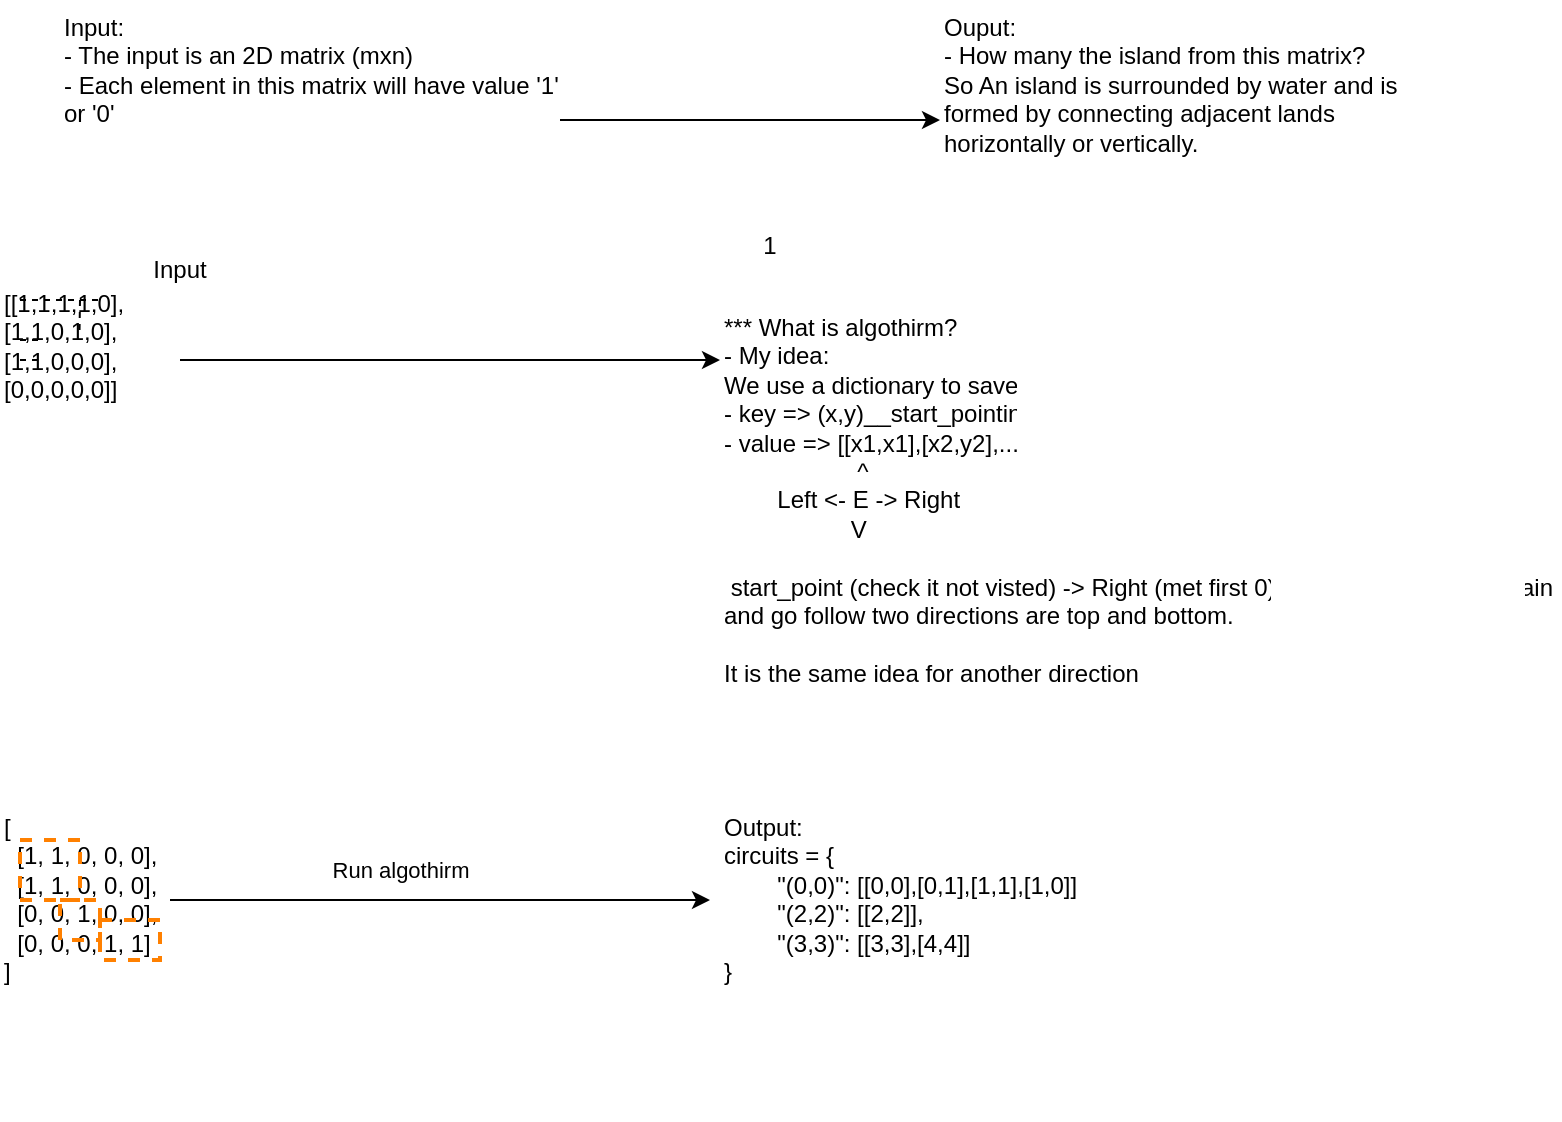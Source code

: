 <mxfile version="24.1.0" type="device">
  <diagram name="Page-1" id="SE0Pd3vN2Rl-mlT4ESwE">
    <mxGraphModel dx="1050" dy="621" grid="1" gridSize="10" guides="1" tooltips="1" connect="1" arrows="1" fold="1" page="1" pageScale="1" pageWidth="850" pageHeight="1100" math="0" shadow="0">
      <root>
        <mxCell id="0" />
        <mxCell id="1" parent="0" />
        <mxCell id="UxKhiTpBqrd-aujqjKo_-1" value="Input:&lt;br&gt;- The input is an 2D matrix (mxn)&lt;div&gt;- Each element in this matrix will have value &#39;1&#39; or &#39;0&#39;&lt;/div&gt;" style="text;html=1;align=left;verticalAlign=top;whiteSpace=wrap;rounded=0;" parent="1" vertex="1">
          <mxGeometry x="40" y="120" width="250" height="120" as="geometry" />
        </mxCell>
        <mxCell id="UxKhiTpBqrd-aujqjKo_-2" value="Ouput:&lt;br&gt;- How many the island from this matrix?&lt;div&gt;So An island is surrounded by water and is formed by connecting adjacent lands horizontally or vertically.&lt;/div&gt;" style="text;html=1;align=left;verticalAlign=top;whiteSpace=wrap;rounded=0;" parent="1" vertex="1">
          <mxGeometry x="480" y="120" width="250" height="120" as="geometry" />
        </mxCell>
        <mxCell id="UxKhiTpBqrd-aujqjKo_-3" value="" style="endArrow=classic;html=1;rounded=0;exitX=1;exitY=0.5;exitDx=0;exitDy=0;" parent="1" source="UxKhiTpBqrd-aujqjKo_-1" target="UxKhiTpBqrd-aujqjKo_-2" edge="1">
          <mxGeometry width="50" height="50" relative="1" as="geometry">
            <mxPoint x="400" y="350" as="sourcePoint" />
            <mxPoint x="450" y="300" as="targetPoint" />
          </mxGeometry>
        </mxCell>
        <mxCell id="SEo9ATav03enL17kAKzb-2" value="[&lt;span style=&quot;background-color: initial;&quot;&gt;[1,1,1,1,0],&lt;/span&gt;&lt;div&gt;&lt;span style=&quot;background-color: initial;&quot;&gt;[1,1,0,1,0],&lt;/span&gt;&lt;/div&gt;&lt;div&gt;&lt;span style=&quot;background-color: initial;&quot;&gt;[1,1,0,0,0],&lt;/span&gt;&lt;/div&gt;&lt;div&gt;&lt;span style=&quot;background-color: initial;&quot;&gt;[0,0,0,0,0]&lt;/span&gt;&lt;span style=&quot;background-color: initial;&quot;&gt;]&lt;/span&gt;&lt;/div&gt;" style="text;html=1;align=left;verticalAlign=top;resizable=0;points=[];autosize=1;strokeColor=none;fillColor=none;" parent="1" vertex="1">
          <mxGeometry x="10" y="258" width="80" height="70" as="geometry" />
        </mxCell>
        <mxCell id="SEo9ATav03enL17kAKzb-3" value="" style="endArrow=classic;html=1;rounded=0;" parent="1" edge="1">
          <mxGeometry width="50" height="50" relative="1" as="geometry">
            <mxPoint x="100" y="300" as="sourcePoint" />
            <mxPoint x="370" y="300" as="targetPoint" />
            <Array as="points" />
          </mxGeometry>
        </mxCell>
        <mxCell id="SEo9ATav03enL17kAKzb-4" value="Input" style="text;html=1;align=center;verticalAlign=middle;whiteSpace=wrap;rounded=0;" parent="1" vertex="1">
          <mxGeometry x="70" y="240" width="60" height="30" as="geometry" />
        </mxCell>
        <mxCell id="SEo9ATav03enL17kAKzb-5" value="1" style="text;html=1;align=center;verticalAlign=middle;whiteSpace=wrap;rounded=0;" parent="1" vertex="1">
          <mxGeometry x="365" y="228" width="60" height="30" as="geometry" />
        </mxCell>
        <mxCell id="SEo9ATav03enL17kAKzb-6" value="" style="endArrow=none;html=1;rounded=0;dashed=1;" parent="1" edge="1">
          <mxGeometry width="50" height="50" relative="1" as="geometry">
            <mxPoint x="20" y="270" as="sourcePoint" />
            <mxPoint x="60" y="270" as="targetPoint" />
          </mxGeometry>
        </mxCell>
        <mxCell id="SEo9ATav03enL17kAKzb-9" value="" style="endArrow=none;html=1;rounded=0;dashed=1;" parent="1" edge="1">
          <mxGeometry width="50" height="50" relative="1" as="geometry">
            <mxPoint x="20" y="300" as="sourcePoint" />
            <mxPoint x="30" y="300" as="targetPoint" />
          </mxGeometry>
        </mxCell>
        <mxCell id="SEo9ATav03enL17kAKzb-12" value="*** What is algothirm?&lt;div&gt;- My idea:&lt;/div&gt;&lt;div&gt;We use a dictionary to save all islands, with pair (key, value) as following:&lt;br&gt;- key =&amp;gt; (x,y)__start_pointing&lt;/div&gt;&lt;div&gt;- value =&amp;gt; [[x1,x1],[x2,y2],...[x_n,y_n]]&lt;br&gt;&lt;span style=&quot;white-space: pre;&quot;&gt;&#x9;&lt;/span&gt;&amp;nbsp; &amp;nbsp; &amp;nbsp; &amp;nbsp; &amp;nbsp; &amp;nbsp; ^&lt;/div&gt;&lt;div&gt;&amp;nbsp;&lt;span style=&quot;white-space: pre;&quot;&gt;&#x9;&lt;/span&gt;Left &amp;lt;-&amp;nbsp;E -&amp;gt; Right&lt;br&gt;&lt;/div&gt;&lt;div&gt;&amp;nbsp; &amp;nbsp;&lt;span style=&quot;white-space: pre;&quot;&gt;&#x9;&lt;/span&gt;&lt;span style=&quot;white-space: pre;&quot;&gt;&#x9;&lt;/span&gt;&amp;nbsp; &amp;nbsp;V&lt;/div&gt;&lt;div&gt;&lt;span style=&quot;background-color: initial;&quot;&gt;&amp;nbsp;&lt;/span&gt;&lt;/div&gt;&lt;div&gt;&amp;nbsp;start_point (check it not visted) -&amp;gt; Right (met first 0) (after then we back-again and go follow two directions are top and bottom.&lt;/div&gt;&lt;div&gt;&lt;br&gt;&lt;/div&gt;&lt;div&gt;It is the same idea for another direction&lt;/div&gt;&lt;div&gt;&lt;br&gt;&lt;/div&gt;&lt;div&gt;&lt;br&gt;&lt;/div&gt;" style="text;html=1;align=left;verticalAlign=top;whiteSpace=wrap;rounded=0;" parent="1" vertex="1">
          <mxGeometry x="370" y="270" width="420" height="230" as="geometry" />
        </mxCell>
        <mxCell id="SEo9ATav03enL17kAKzb-13" value="" style="endArrow=none;html=1;rounded=0;dashed=1;" parent="1" edge="1">
          <mxGeometry width="50" height="50" relative="1" as="geometry">
            <mxPoint x="20" y="290" as="sourcePoint" />
            <mxPoint x="30" y="290" as="targetPoint" />
          </mxGeometry>
        </mxCell>
        <mxCell id="SEo9ATav03enL17kAKzb-15" value="" style="endArrow=none;html=1;rounded=0;dashed=1;" parent="1" edge="1">
          <mxGeometry width="50" height="50" relative="1" as="geometry">
            <mxPoint x="50" y="270" as="sourcePoint" />
            <mxPoint x="49.72" y="288" as="targetPoint" />
          </mxGeometry>
        </mxCell>
        <mxCell id="Ic0fNwx5rt_i_ZE3ojGN-2" value="[&lt;div&gt;&amp;nbsp; [1, 1, 0, 0, 0],&lt;/div&gt;&lt;div&gt;&amp;nbsp; [1, 1, 0, 0, 0],&lt;/div&gt;&lt;div&gt;&amp;nbsp; [0, 0, 1, 0, 0],&lt;/div&gt;&lt;div&gt;&amp;nbsp; [0, 0, 0, 1, 1]&lt;/div&gt;&lt;div&gt;]&lt;/div&gt;" style="text;html=1;align=left;verticalAlign=top;resizable=0;points=[];autosize=1;strokeColor=none;fillColor=none;" vertex="1" parent="1">
          <mxGeometry x="10" y="520" width="100" height="100" as="geometry" />
        </mxCell>
        <mxCell id="Ic0fNwx5rt_i_ZE3ojGN-5" value="" style="rounded=0;whiteSpace=wrap;html=1;fillColor=none;strokeColor=#FF8000;strokeWidth=2;dashed=1;" vertex="1" parent="1">
          <mxGeometry x="20" y="540" width="30" height="30" as="geometry" />
        </mxCell>
        <mxCell id="Ic0fNwx5rt_i_ZE3ojGN-6" value="" style="rounded=0;whiteSpace=wrap;html=1;fillColor=none;strokeColor=#FF8000;strokeWidth=2;dashed=1;" vertex="1" parent="1">
          <mxGeometry x="60" y="580" width="30" height="20" as="geometry" />
        </mxCell>
        <mxCell id="Ic0fNwx5rt_i_ZE3ojGN-7" value="" style="rounded=0;whiteSpace=wrap;html=1;fillColor=none;strokeColor=#FF8000;strokeWidth=2;dashed=1;" vertex="1" parent="1">
          <mxGeometry x="40" y="570" width="20" height="20" as="geometry" />
        </mxCell>
        <mxCell id="Ic0fNwx5rt_i_ZE3ojGN-8" value="" style="endArrow=classic;html=1;rounded=0;" edge="1" parent="1">
          <mxGeometry width="50" height="50" relative="1" as="geometry">
            <mxPoint x="95" y="570" as="sourcePoint" />
            <mxPoint x="365" y="570" as="targetPoint" />
            <Array as="points" />
          </mxGeometry>
        </mxCell>
        <mxCell id="Ic0fNwx5rt_i_ZE3ojGN-10" value="Run algothirm" style="edgeLabel;html=1;align=center;verticalAlign=middle;resizable=0;points=[];" vertex="1" connectable="0" parent="Ic0fNwx5rt_i_ZE3ojGN-8">
          <mxGeometry x="-0.184" relative="1" as="geometry">
            <mxPoint x="5" y="-15" as="offset" />
          </mxGeometry>
        </mxCell>
        <mxCell id="Ic0fNwx5rt_i_ZE3ojGN-9" value="Output:&lt;br&gt;circuits = {&lt;div&gt;&lt;span style=&quot;white-space: pre;&quot;&gt;&#x9;&lt;/span&gt;&quot;(0,0)&quot;: [[0,0],[0,1],[1,1],[1,0]]&lt;br&gt;&lt;/div&gt;&lt;div&gt;&lt;span style=&quot;white-space: pre;&quot;&gt;&#x9;&lt;/span&gt;&quot;(2,2)&quot;: [[2,2]],&lt;br&gt;&lt;/div&gt;&lt;div&gt;&lt;span style=&quot;white-space: pre;&quot;&gt;&#x9;&lt;/span&gt;&quot;(3,3)&quot;: [[3,3],[4,4]]&lt;br&gt;&lt;/div&gt;&lt;div&gt;}&lt;/div&gt;" style="text;html=1;align=left;verticalAlign=top;whiteSpace=wrap;rounded=0;" vertex="1" parent="1">
          <mxGeometry x="370" y="520" width="310" height="160" as="geometry" />
        </mxCell>
      </root>
    </mxGraphModel>
  </diagram>
</mxfile>
